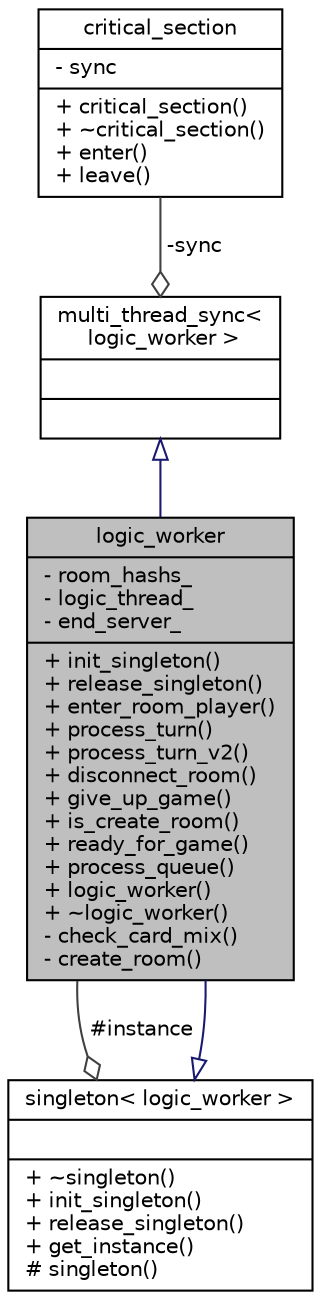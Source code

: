 digraph "logic_worker"
{
  edge [fontname="Helvetica",fontsize="10",labelfontname="Helvetica",labelfontsize="10"];
  node [fontname="Helvetica",fontsize="10",shape=record];
  Node3 [label="{logic_worker\n|- room_hashs_\l- logic_thread_\l- end_server_\l|+ init_singleton()\l+ release_singleton()\l+ enter_room_player()\l+ process_turn()\l+ process_turn_v2()\l+ disconnect_room()\l+ give_up_game()\l+ is_create_room()\l+ ready_for_game()\l+ process_queue()\l+ logic_worker()\l+ ~logic_worker()\l- check_card_mix()\l- create_room()\l}",height=0.2,width=0.4,color="black", fillcolor="grey75", style="filled", fontcolor="black"];
  Node4 -> Node3 [dir="back",color="midnightblue",fontsize="10",style="solid",arrowtail="onormal",fontname="Helvetica"];
  Node4 [label="{singleton\< logic_worker \>\n||+ ~singleton()\l+ init_singleton()\l+ release_singleton()\l+ get_instance()\l# singleton()\l}",height=0.2,width=0.4,color="black", fillcolor="white", style="filled",URL="$classsingleton.html"];
  Node3 -> Node4 [color="grey25",fontsize="10",style="solid",label=" #instance" ,arrowhead="odiamond",fontname="Helvetica"];
  Node5 -> Node3 [dir="back",color="midnightblue",fontsize="10",style="solid",arrowtail="onormal",fontname="Helvetica"];
  Node5 [label="{multi_thread_sync\<\l logic_worker \>\n||}",height=0.2,width=0.4,color="black", fillcolor="white", style="filled",URL="$classmulti__thread__sync.html"];
  Node6 -> Node5 [color="grey25",fontsize="10",style="solid",label=" -sync" ,arrowhead="odiamond",fontname="Helvetica"];
  Node6 [label="{critical_section\n|- sync\l|+ critical_section()\l+ ~critical_section()\l+ enter()\l+ leave()\l}",height=0.2,width=0.4,color="black", fillcolor="white", style="filled",URL="$classcritical__section.html"];
}
